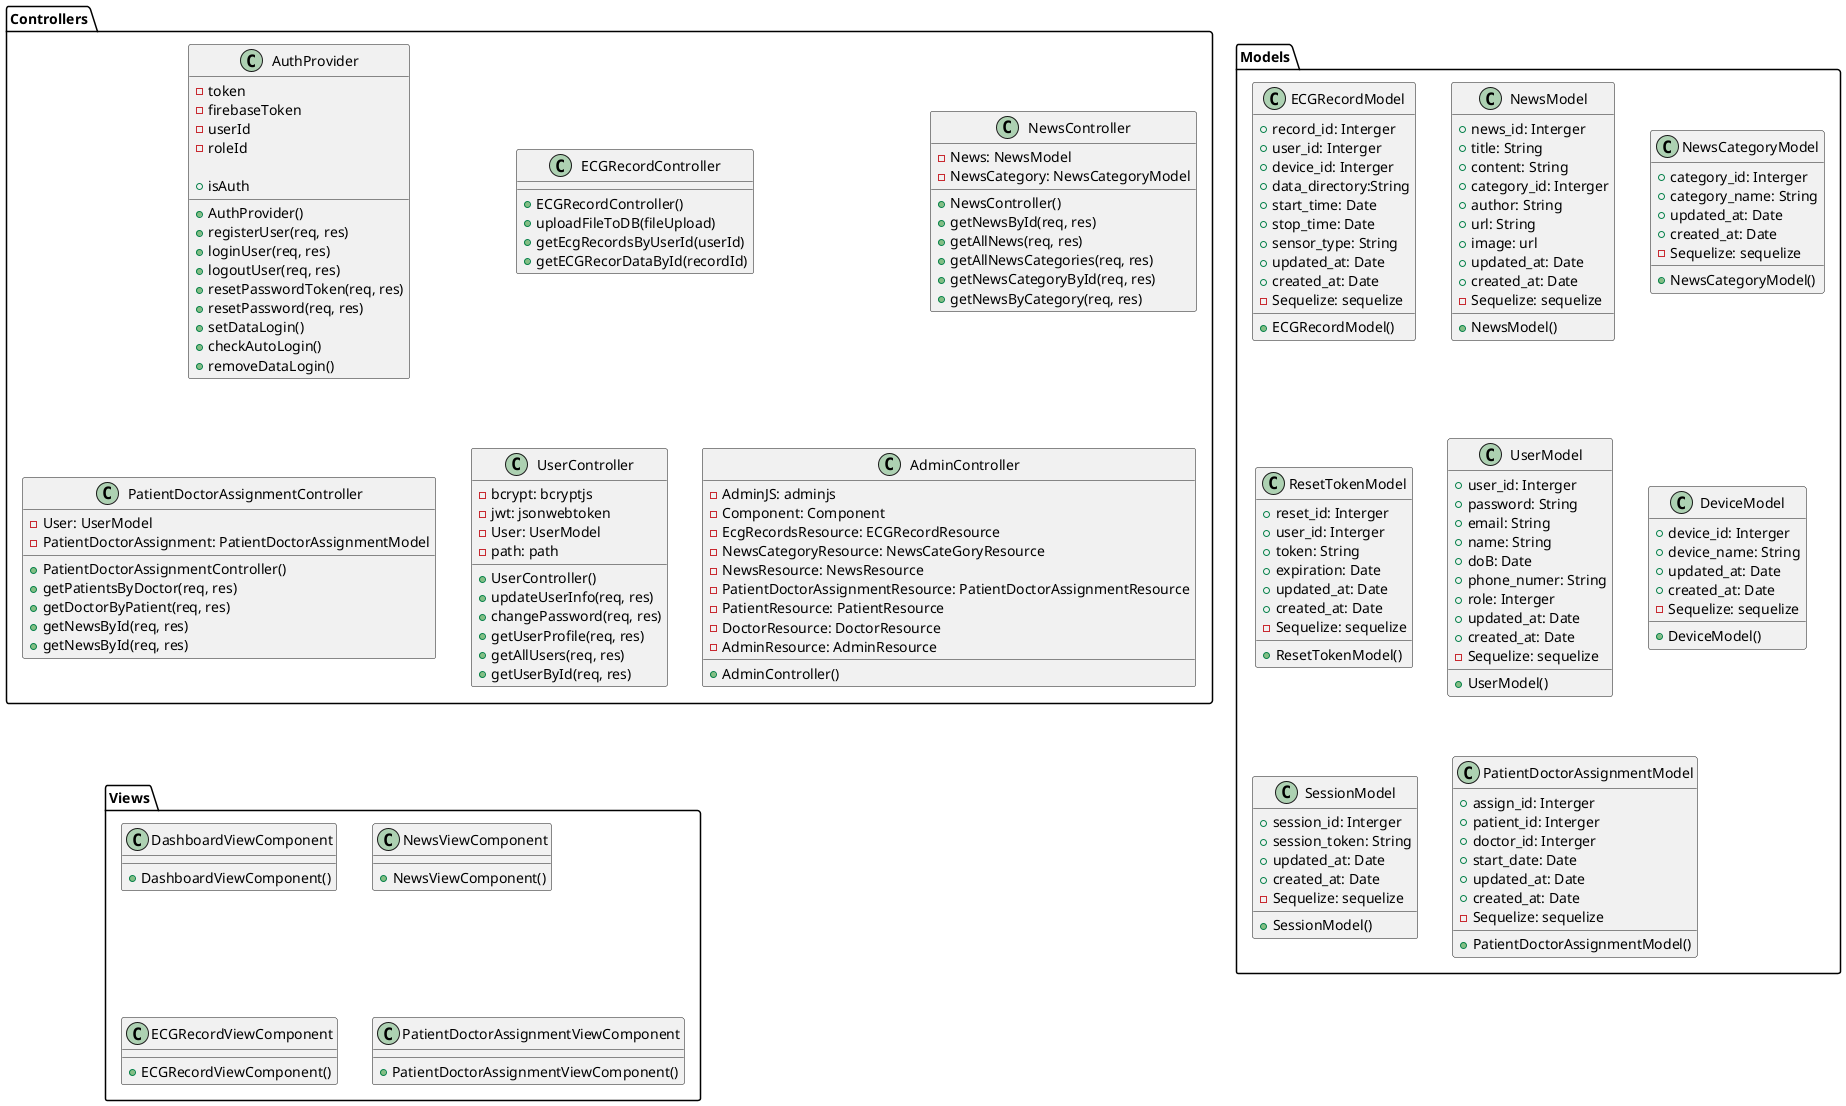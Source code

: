 @startuml
' Define class

package Controllers {
    class AuthProvider {
        - token
        - firebaseToken
        - userId
        - roleId

        + AuthProvider()
        + registerUser(req, res)
        + loginUser(req, res)
        + logoutUser(req, res)
        + resetPasswordToken(req, res)
        + resetPassword(req, res)
        + setDataLogin()
        + checkAutoLogin()
        + removeDataLogin()
        + isAuth
    }

    class ECGRecordController {

        + ECGRecordController()
        + uploadFileToDB(fileUpload)
        + getEcgRecordsByUserId(userId)
        ' + getEcgRecordsByDoctor(req, res)
        + getECGRecorDataById(recordId) 
    }

    class NewsController {
        - News: NewsModel
        - NewsCategory: NewsCategoryModel

        + NewsController()
        + getNewsById(req, res)
        + getAllNews(req, res)
        + getAllNewsCategories(req, res)
        + getNewsCategoryById(req, res)
        + getNewsByCategory(req, res)

    }

    class PatientDoctorAssignmentController {
        - User: UserModel
        - PatientDoctorAssignment: PatientDoctorAssignmentModel


        + PatientDoctorAssignmentController()
        + getPatientsByDoctor(req, res)
        + getDoctorByPatient(req, res)
        + getNewsById(req, res)
        + getNewsById(req, res)

    }

    class UserController {
        - bcrypt: bcryptjs
        - jwt: jsonwebtoken
        - User: UserModel
        - path: path

        + UserController()
        + updateUserInfo(req, res)
        + changePassword(req, res)
        + getUserProfile(req, res)
        + getAllUsers(req, res)
        + getUserById(req, res)

    }

    class AdminController  {
        - AdminJS: adminjs
        - Component: Component
        - EcgRecordsResource: ECGRecordResource
        - NewsCategoryResource: NewsCateGoryResource
        - NewsResource: NewsResource
        - PatientDoctorAssignmentResource: PatientDoctorAssignmentResource
        - PatientResource: PatientResource
        - DoctorResource: DoctorResource
        - AdminResource: AdminResource

        + AdminController()
    }
}


package Models {
    class ECGRecordModel {
        + record_id: Interger
        + user_id: Interger
        + device_id: Interger
        + data_directory:String
        + start_time: Date
        + stop_time: Date
        + sensor_type: String
        + updated_at: Date
        + created_at: Date
        - Sequelize: sequelize

        + ECGRecordModel()
    }

    class NewsModel {
        + news_id: Interger
        + title: String
        + content: String
        + category_id: Interger
        + author: String
        + url: String
        + image: url
        + updated_at: Date
        + created_at: Date
        - Sequelize: sequelize

        + NewsModel()
    }

    class NewsCategoryModel {
        + category_id: Interger
        + category_name: String
        + updated_at: Date
        + created_at: Date
        - Sequelize: sequelize

        + NewsCategoryModel()

    }

    class ResetTokenModel {
        + reset_id: Interger
        + user_id: Interger
        + token: String
        + expiration: Date
        + updated_at: Date
        + created_at: Date
        - Sequelize: sequelize

        + ResetTokenModel()

    }

    class UserModel {
        + user_id: Interger
        + password: String
        + email: String
        + name: String
        + doB: Date
        + phone_numer: String
        + role: Interger
        + updated_at: Date
        + created_at: Date
        - Sequelize: sequelize

        + UserModel()

    }

    class DeviceModel {
        + device_id: Interger
        + device_name: String
        + updated_at: Date
        + created_at: Date
        - Sequelize: sequelize

        + DeviceModel()

    }

    class SessionModel {
        + session_id: Interger
        + session_token: String
        + updated_at: Date
        + created_at: Date
        - Sequelize: sequelize

        + SessionModel()

    }

    class PatientDoctorAssignmentModel {
        + assign_id: Interger
        + patient_id: Interger
        + doctor_id: Interger
        + start_date: Date
        + updated_at: Date
        + created_at: Date
        - Sequelize: sequelize     

        + PatientDoctorAssignmentModel()   
    }

}

package Views {

    class DashboardViewComponent {

        + DashboardViewComponent()

    }

    class NewsViewComponent {
        + NewsViewComponent()
    }

    class ECGRecordViewComponent {
        + ECGRecordViewComponent()

    }

    class PatientDoctorAssignmentViewComponent {
        + PatientDoctorAssignmentViewComponent()

    }

}
@enduml